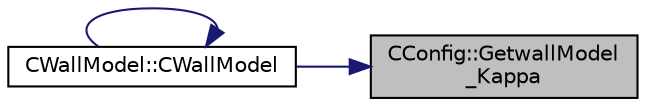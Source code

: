 digraph "CConfig::GetwallModel_Kappa"
{
 // LATEX_PDF_SIZE
  edge [fontname="Helvetica",fontsize="10",labelfontname="Helvetica",labelfontsize="10"];
  node [fontname="Helvetica",fontsize="10",shape=record];
  rankdir="RL";
  Node1 [label="CConfig::GetwallModel\l_Kappa",height=0.2,width=0.4,color="black", fillcolor="grey75", style="filled", fontcolor="black",tooltip="Get the value of the von Karman constant kappa for turbulence wall modeling."];
  Node1 -> Node2 [dir="back",color="midnightblue",fontsize="10",style="solid",fontname="Helvetica"];
  Node2 [label="CWallModel::CWallModel",height=0.2,width=0.4,color="black", fillcolor="white", style="filled",URL="$classCWallModel.html#a10e2ac8c054da773362d99997a80af8b",tooltip="Constructor of the class."];
  Node2 -> Node2 [dir="back",color="midnightblue",fontsize="10",style="solid",fontname="Helvetica"];
}
